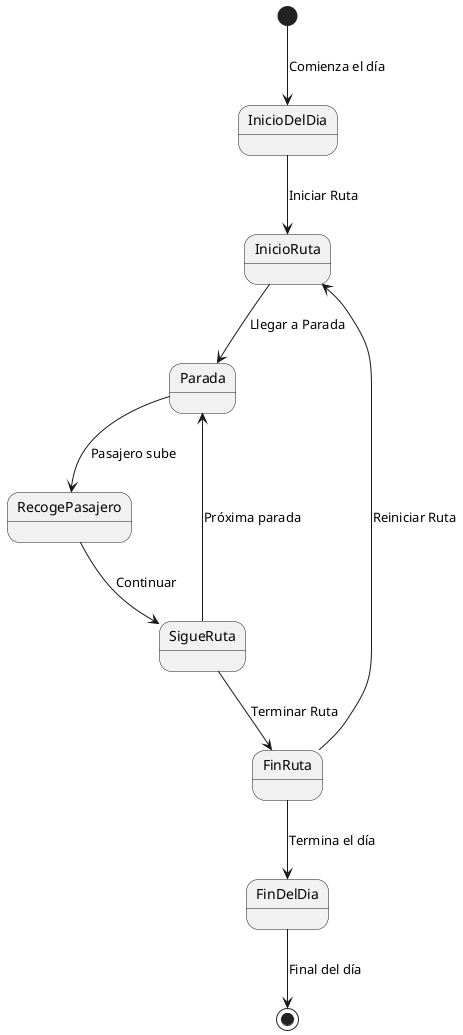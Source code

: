 @startuml
[*] --> InicioDelDia : Comienza el día

InicioDelDia --> InicioRuta : Iniciar Ruta

InicioRuta --> Parada : Llegar a Parada
Parada --> RecogePasajero : Pasajero sube
RecogePasajero --> SigueRuta : Continuar
SigueRuta --> Parada : Próxima parada

SigueRuta --> FinRuta : Terminar Ruta
FinRuta --> InicioRuta : Reiniciar Ruta
FinRuta --> FinDelDia : Termina el día
FinDelDia --> [*] : Final del día
@enduml
